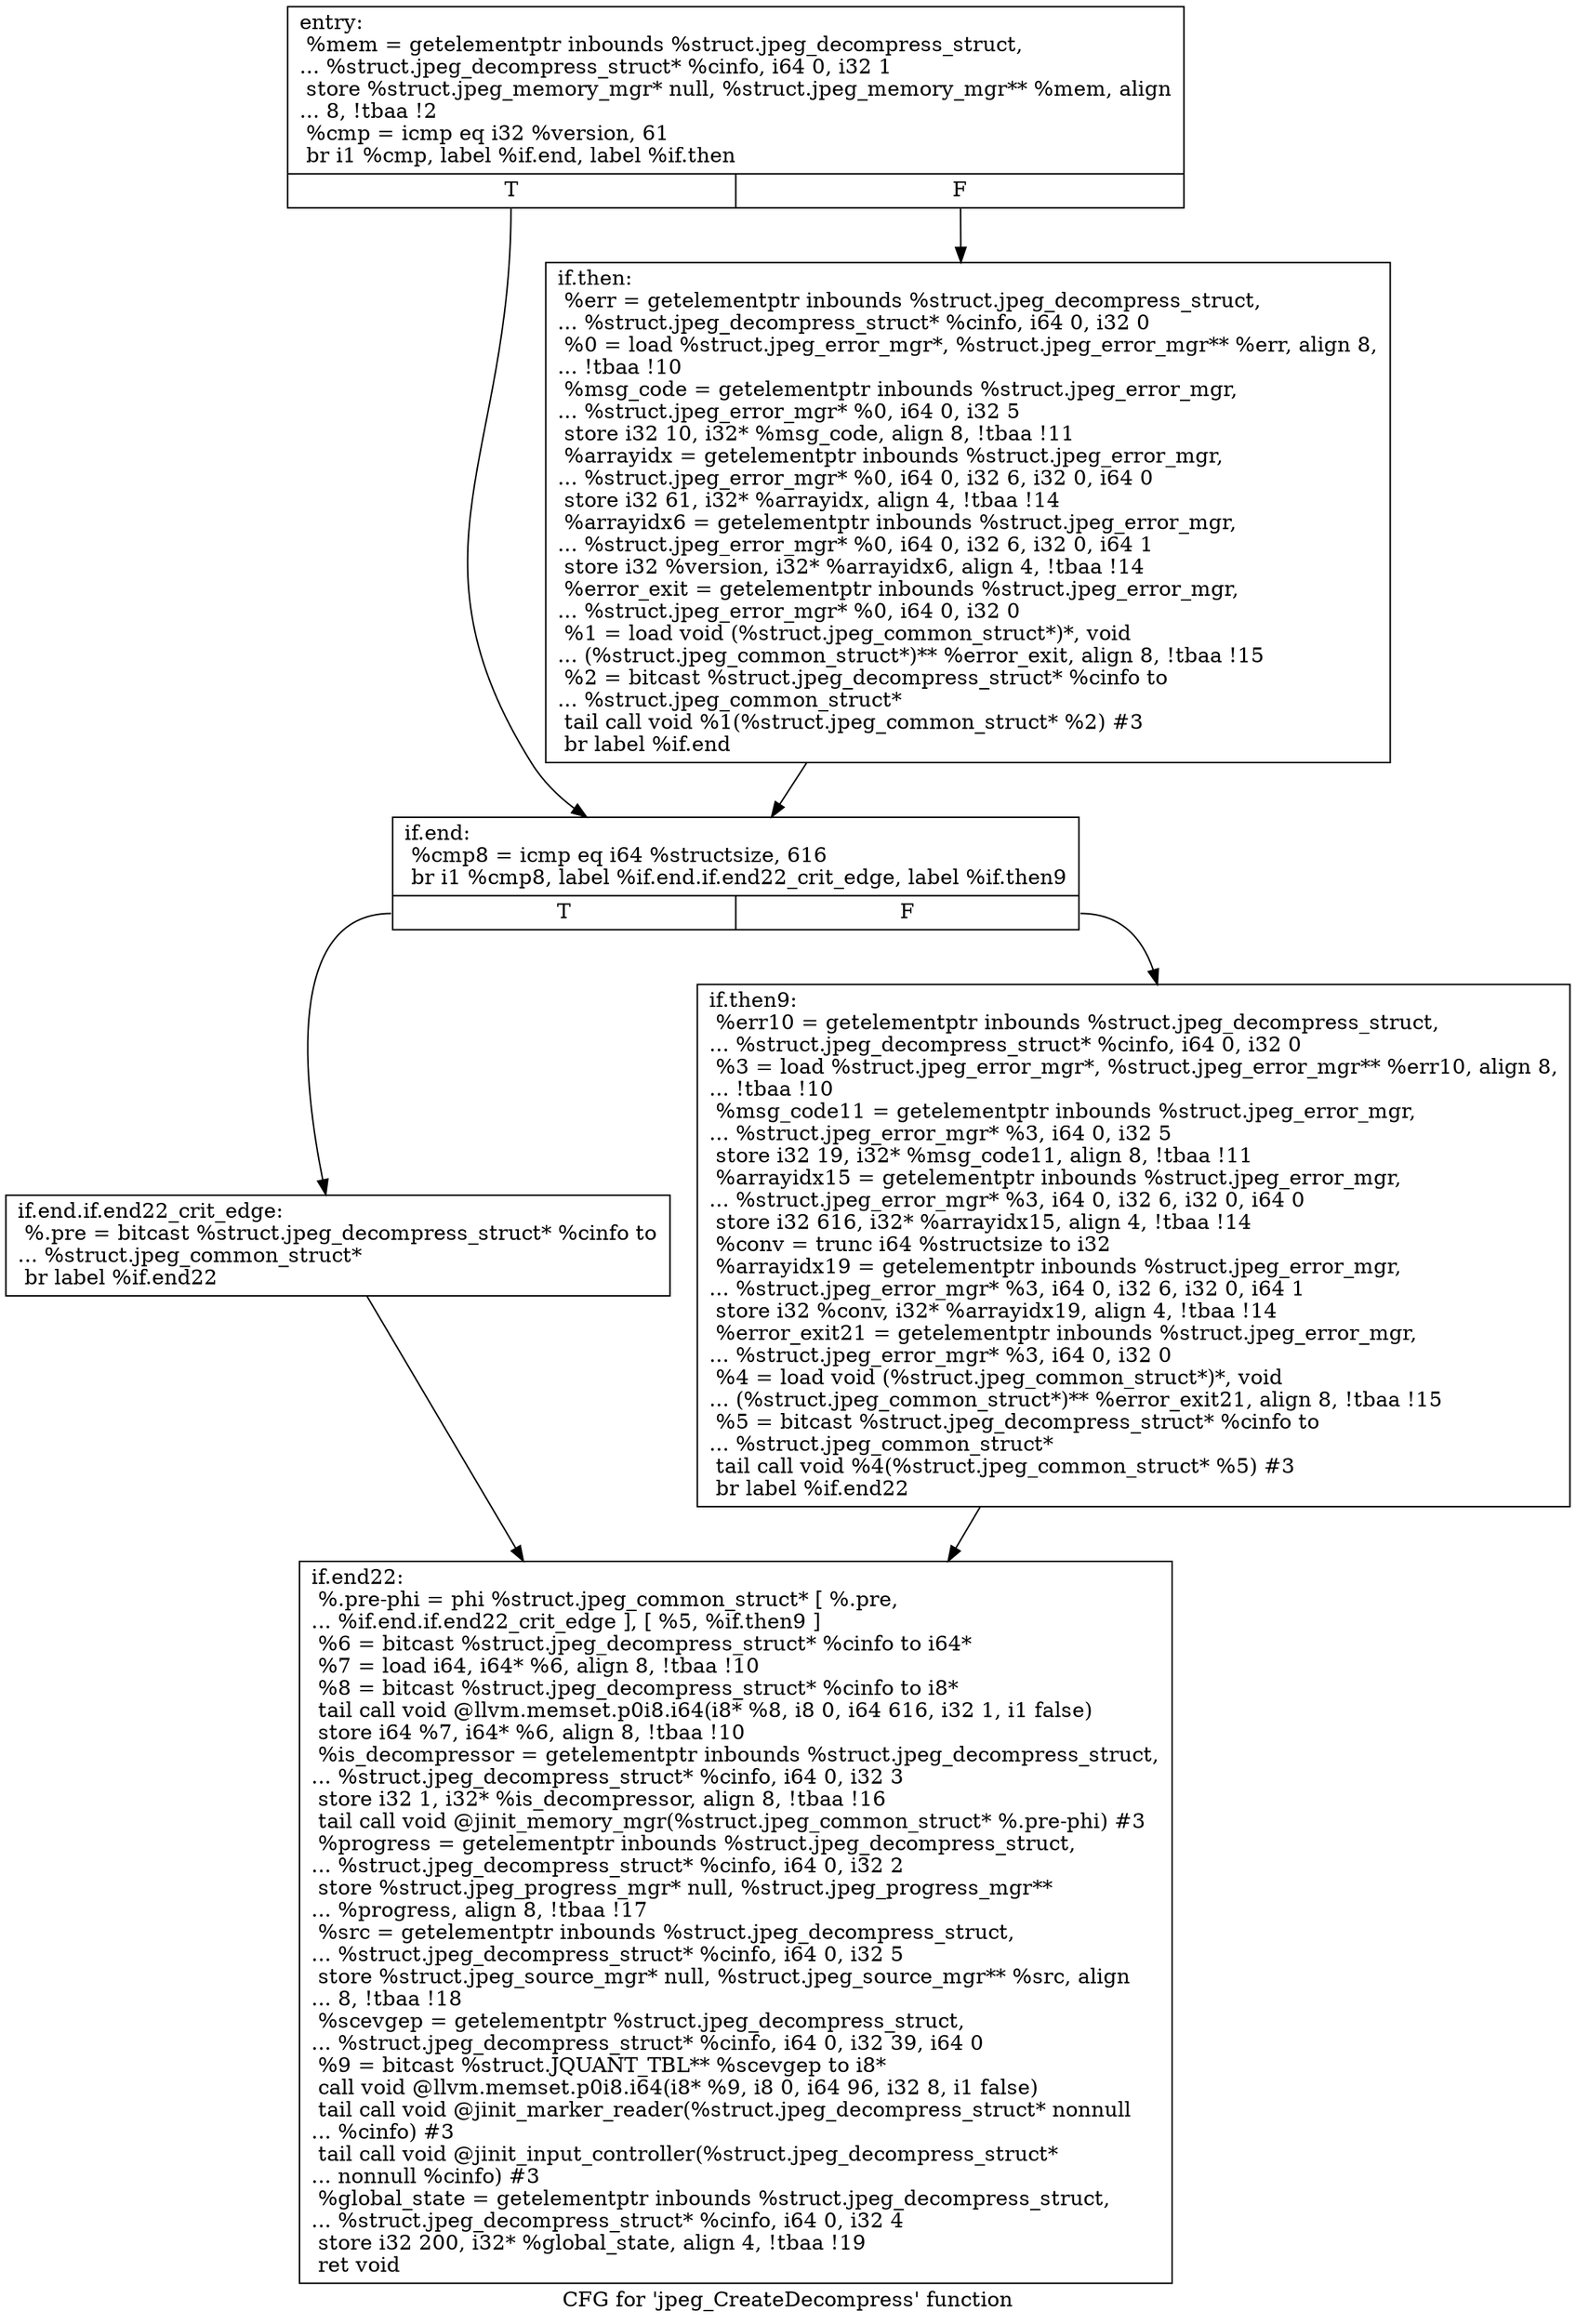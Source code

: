 digraph "CFG for 'jpeg_CreateDecompress' function" {
	label="CFG for 'jpeg_CreateDecompress' function";

	Node0x51425b0 [shape=record,label="{entry:\l  %mem = getelementptr inbounds %struct.jpeg_decompress_struct,\l... %struct.jpeg_decompress_struct* %cinfo, i64 0, i32 1\l  store %struct.jpeg_memory_mgr* null, %struct.jpeg_memory_mgr** %mem, align\l... 8, !tbaa !2\l  %cmp = icmp eq i32 %version, 61\l  br i1 %cmp, label %if.end, label %if.then\l|{<s0>T|<s1>F}}"];
	Node0x51425b0:s0 -> Node0x51443e0;
	Node0x51425b0:s1 -> Node0x51444b0;
	Node0x51444b0 [shape=record,label="{if.then:                                          \l  %err = getelementptr inbounds %struct.jpeg_decompress_struct,\l... %struct.jpeg_decompress_struct* %cinfo, i64 0, i32 0\l  %0 = load %struct.jpeg_error_mgr*, %struct.jpeg_error_mgr** %err, align 8,\l... !tbaa !10\l  %msg_code = getelementptr inbounds %struct.jpeg_error_mgr,\l... %struct.jpeg_error_mgr* %0, i64 0, i32 5\l  store i32 10, i32* %msg_code, align 8, !tbaa !11\l  %arrayidx = getelementptr inbounds %struct.jpeg_error_mgr,\l... %struct.jpeg_error_mgr* %0, i64 0, i32 6, i32 0, i64 0\l  store i32 61, i32* %arrayidx, align 4, !tbaa !14\l  %arrayidx6 = getelementptr inbounds %struct.jpeg_error_mgr,\l... %struct.jpeg_error_mgr* %0, i64 0, i32 6, i32 0, i64 1\l  store i32 %version, i32* %arrayidx6, align 4, !tbaa !14\l  %error_exit = getelementptr inbounds %struct.jpeg_error_mgr,\l... %struct.jpeg_error_mgr* %0, i64 0, i32 0\l  %1 = load void (%struct.jpeg_common_struct*)*, void\l... (%struct.jpeg_common_struct*)** %error_exit, align 8, !tbaa !15\l  %2 = bitcast %struct.jpeg_decompress_struct* %cinfo to\l... %struct.jpeg_common_struct*\l  tail call void %1(%struct.jpeg_common_struct* %2) #3\l  br label %if.end\l}"];
	Node0x51444b0 -> Node0x51443e0;
	Node0x51443e0 [shape=record,label="{if.end:                                           \l  %cmp8 = icmp eq i64 %structsize, 616\l  br i1 %cmp8, label %if.end.if.end22_crit_edge, label %if.then9\l|{<s0>T|<s1>F}}"];
	Node0x51443e0:s0 -> Node0x5145c20;
	Node0x51443e0:s1 -> Node0x5145ce0;
	Node0x5145c20 [shape=record,label="{if.end.if.end22_crit_edge:                        \l  %.pre = bitcast %struct.jpeg_decompress_struct* %cinfo to\l... %struct.jpeg_common_struct*\l  br label %if.end22\l}"];
	Node0x5145c20 -> Node0x5145e70;
	Node0x5145ce0 [shape=record,label="{if.then9:                                         \l  %err10 = getelementptr inbounds %struct.jpeg_decompress_struct,\l... %struct.jpeg_decompress_struct* %cinfo, i64 0, i32 0\l  %3 = load %struct.jpeg_error_mgr*, %struct.jpeg_error_mgr** %err10, align 8,\l... !tbaa !10\l  %msg_code11 = getelementptr inbounds %struct.jpeg_error_mgr,\l... %struct.jpeg_error_mgr* %3, i64 0, i32 5\l  store i32 19, i32* %msg_code11, align 8, !tbaa !11\l  %arrayidx15 = getelementptr inbounds %struct.jpeg_error_mgr,\l... %struct.jpeg_error_mgr* %3, i64 0, i32 6, i32 0, i64 0\l  store i32 616, i32* %arrayidx15, align 4, !tbaa !14\l  %conv = trunc i64 %structsize to i32\l  %arrayidx19 = getelementptr inbounds %struct.jpeg_error_mgr,\l... %struct.jpeg_error_mgr* %3, i64 0, i32 6, i32 0, i64 1\l  store i32 %conv, i32* %arrayidx19, align 4, !tbaa !14\l  %error_exit21 = getelementptr inbounds %struct.jpeg_error_mgr,\l... %struct.jpeg_error_mgr* %3, i64 0, i32 0\l  %4 = load void (%struct.jpeg_common_struct*)*, void\l... (%struct.jpeg_common_struct*)** %error_exit21, align 8, !tbaa !15\l  %5 = bitcast %struct.jpeg_decompress_struct* %cinfo to\l... %struct.jpeg_common_struct*\l  tail call void %4(%struct.jpeg_common_struct* %5) #3\l  br label %if.end22\l}"];
	Node0x5145ce0 -> Node0x5145e70;
	Node0x5145e70 [shape=record,label="{if.end22:                                         \l  %.pre-phi = phi %struct.jpeg_common_struct* [ %.pre,\l... %if.end.if.end22_crit_edge ], [ %5, %if.then9 ]\l  %6 = bitcast %struct.jpeg_decompress_struct* %cinfo to i64*\l  %7 = load i64, i64* %6, align 8, !tbaa !10\l  %8 = bitcast %struct.jpeg_decompress_struct* %cinfo to i8*\l  tail call void @llvm.memset.p0i8.i64(i8* %8, i8 0, i64 616, i32 1, i1 false)\l  store i64 %7, i64* %6, align 8, !tbaa !10\l  %is_decompressor = getelementptr inbounds %struct.jpeg_decompress_struct,\l... %struct.jpeg_decompress_struct* %cinfo, i64 0, i32 3\l  store i32 1, i32* %is_decompressor, align 8, !tbaa !16\l  tail call void @jinit_memory_mgr(%struct.jpeg_common_struct* %.pre-phi) #3\l  %progress = getelementptr inbounds %struct.jpeg_decompress_struct,\l... %struct.jpeg_decompress_struct* %cinfo, i64 0, i32 2\l  store %struct.jpeg_progress_mgr* null, %struct.jpeg_progress_mgr**\l... %progress, align 8, !tbaa !17\l  %src = getelementptr inbounds %struct.jpeg_decompress_struct,\l... %struct.jpeg_decompress_struct* %cinfo, i64 0, i32 5\l  store %struct.jpeg_source_mgr* null, %struct.jpeg_source_mgr** %src, align\l... 8, !tbaa !18\l  %scevgep = getelementptr %struct.jpeg_decompress_struct,\l... %struct.jpeg_decompress_struct* %cinfo, i64 0, i32 39, i64 0\l  %9 = bitcast %struct.JQUANT_TBL** %scevgep to i8*\l  call void @llvm.memset.p0i8.i64(i8* %9, i8 0, i64 96, i32 8, i1 false)\l  tail call void @jinit_marker_reader(%struct.jpeg_decompress_struct* nonnull\l... %cinfo) #3\l  tail call void @jinit_input_controller(%struct.jpeg_decompress_struct*\l... nonnull %cinfo) #3\l  %global_state = getelementptr inbounds %struct.jpeg_decompress_struct,\l... %struct.jpeg_decompress_struct* %cinfo, i64 0, i32 4\l  store i32 200, i32* %global_state, align 4, !tbaa !19\l  ret void\l}"];
}
